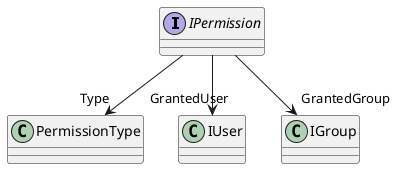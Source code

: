 @startuml
interface IPermission {
}
IPermission --> "Type" PermissionType
IPermission --> "GrantedUser" IUser
IPermission --> "GrantedGroup" IGroup
@enduml
